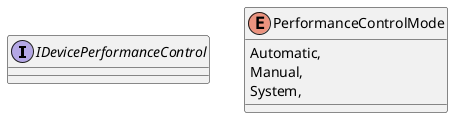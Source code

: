 @startuml
interface IDevicePerformanceControl {
}
enum PerformanceControlMode {
    Automatic,
    Manual,
    System,
}
@enduml

